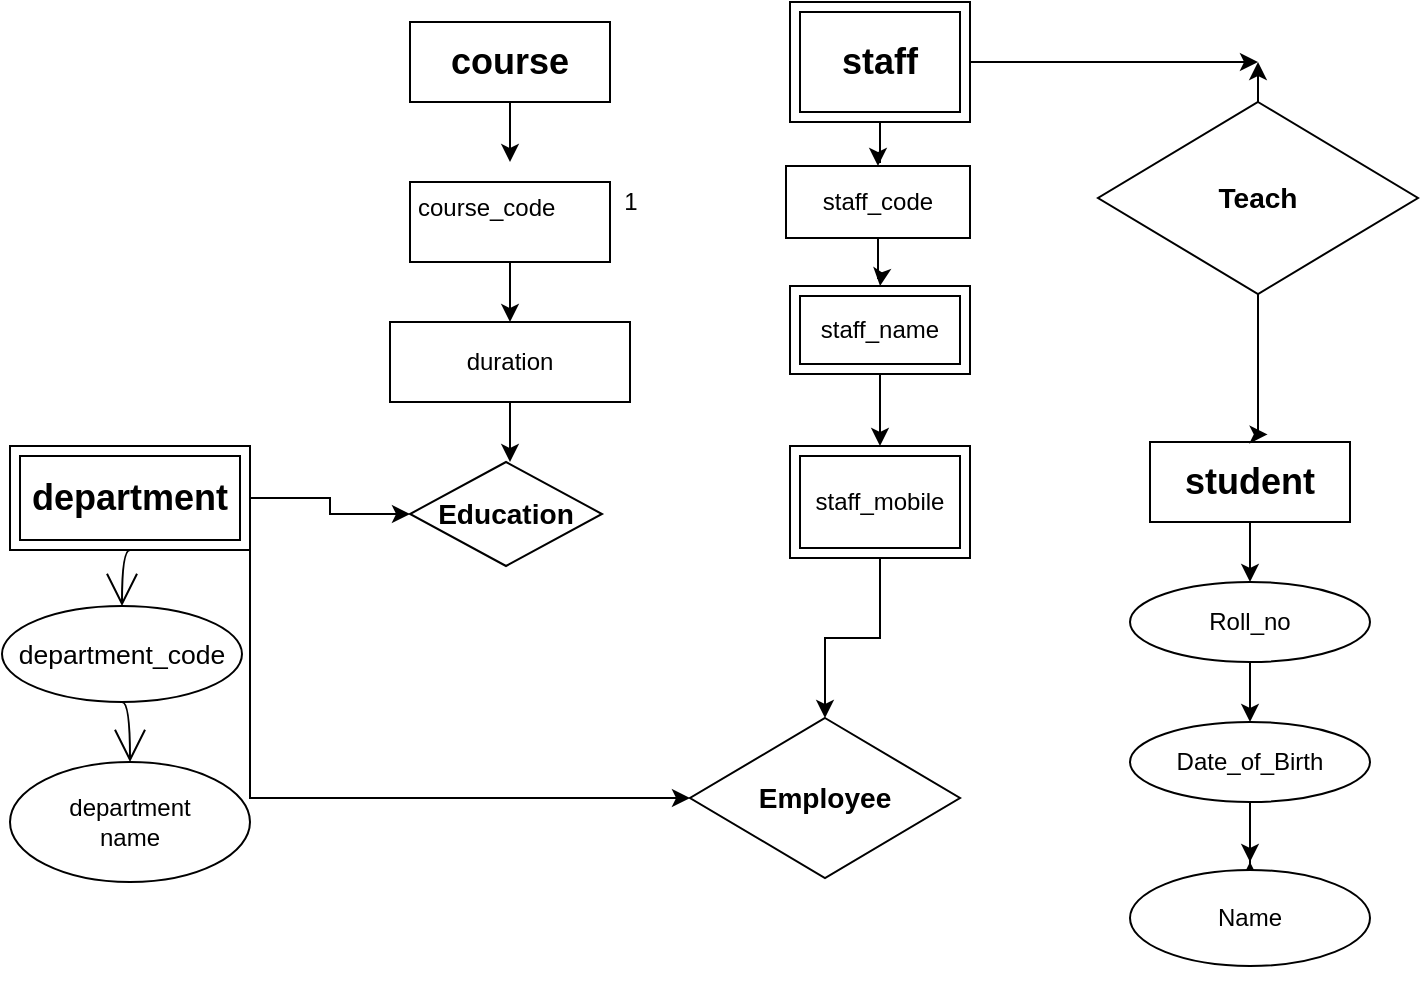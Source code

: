 <mxfile version="20.2.6" type="device"><diagram id="qW9dRYeVJ79mAbhliEGL" name="Page-1"><mxGraphModel dx="992" dy="571" grid="1" gridSize="4" guides="1" tooltips="1" connect="1" arrows="1" fold="1" page="1" pageScale="1" pageWidth="850" pageHeight="1100" math="0" shadow="0"><root><mxCell id="0"/><mxCell id="1" parent="0"/><mxCell id="5f7ESNL--GSkrrnwAaDi-100" style="edgeStyle=orthogonalEdgeStyle;curved=1;rounded=0;orthogonalLoop=1;jettySize=auto;html=1;exitX=0.5;exitY=1;exitDx=0;exitDy=0;entryX=0.5;entryY=0;entryDx=0;entryDy=0;fontSize=12;endArrow=open;startSize=14;endSize=14;" parent="1" source="5f7ESNL--GSkrrnwAaDi-21" target="5f7ESNL--GSkrrnwAaDi-95" edge="1"><mxGeometry relative="1" as="geometry"/></mxCell><mxCell id="m7DS7z7mCWfwCo5baS91-30" style="edgeStyle=orthogonalEdgeStyle;rounded=0;orthogonalLoop=1;jettySize=auto;html=1;exitX=1;exitY=1;exitDx=0;exitDy=0;entryX=0;entryY=0.5;entryDx=0;entryDy=0;" edge="1" parent="1" source="5f7ESNL--GSkrrnwAaDi-21" target="m7DS7z7mCWfwCo5baS91-33"><mxGeometry relative="1" as="geometry"><mxPoint x="376" y="400" as="targetPoint"/></mxGeometry></mxCell><mxCell id="m7DS7z7mCWfwCo5baS91-35" style="edgeStyle=orthogonalEdgeStyle;rounded=0;orthogonalLoop=1;jettySize=auto;html=1;entryX=0;entryY=0.5;entryDx=0;entryDy=0;" edge="1" parent="1" source="5f7ESNL--GSkrrnwAaDi-21" target="m7DS7z7mCWfwCo5baS91-23"><mxGeometry relative="1" as="geometry"/></mxCell><mxCell id="5f7ESNL--GSkrrnwAaDi-21" value="&lt;h2&gt;department&lt;/h2&gt;" style="shape=ext;margin=3;double=1;whiteSpace=wrap;html=1;align=center;rounded=0;" parent="1" vertex="1"><mxGeometry x="40" y="252" width="120" height="52" as="geometry"/></mxCell><mxCell id="5f7ESNL--GSkrrnwAaDi-26" value="department&lt;br&gt;name" style="ellipse;whiteSpace=wrap;html=1;align=center;rounded=0;" parent="1" vertex="1"><mxGeometry x="40" y="410" width="120" height="60" as="geometry"/></mxCell><mxCell id="5f7ESNL--GSkrrnwAaDi-31" value="" style="edgeStyle=orthogonalEdgeStyle;rounded=0;orthogonalLoop=1;jettySize=auto;html=1;" parent="1" source="5f7ESNL--GSkrrnwAaDi-29" edge="1"><mxGeometry relative="1" as="geometry"><mxPoint x="290" y="110" as="targetPoint"/></mxGeometry></mxCell><mxCell id="5f7ESNL--GSkrrnwAaDi-29" value="&lt;h2&gt;course&lt;/h2&gt;" style="rounded=0;arcSize=10;whiteSpace=wrap;html=1;align=center;" parent="1" vertex="1"><mxGeometry x="240" y="40" width="100" height="40" as="geometry"/></mxCell><mxCell id="5f7ESNL--GSkrrnwAaDi-33" value="" style="edgeStyle=orthogonalEdgeStyle;rounded=0;orthogonalLoop=1;jettySize=auto;html=1;" parent="1" source="5f7ESNL--GSkrrnwAaDi-30" target="5f7ESNL--GSkrrnwAaDi-32" edge="1"><mxGeometry relative="1" as="geometry"/></mxCell><mxCell id="5f7ESNL--GSkrrnwAaDi-30" value="course_code&amp;nbsp; &amp;nbsp; &amp;nbsp; &amp;nbsp; &amp;nbsp; &amp;nbsp; &amp;nbsp;&amp;nbsp;" style="rounded=0;arcSize=10;whiteSpace=wrap;html=1;align=center;" parent="1" vertex="1"><mxGeometry x="240" y="120" width="100" height="40" as="geometry"/></mxCell><mxCell id="m7DS7z7mCWfwCo5baS91-21" style="edgeStyle=orthogonalEdgeStyle;rounded=0;orthogonalLoop=1;jettySize=auto;html=1;exitX=0.5;exitY=1;exitDx=0;exitDy=0;" edge="1" parent="1" source="5f7ESNL--GSkrrnwAaDi-32"><mxGeometry relative="1" as="geometry"><mxPoint x="290" y="260" as="targetPoint"/></mxGeometry></mxCell><mxCell id="5f7ESNL--GSkrrnwAaDi-32" value="duration" style="whiteSpace=wrap;html=1;rounded=0;arcSize=10;" parent="1" vertex="1"><mxGeometry x="230" y="190" width="120" height="40" as="geometry"/></mxCell><mxCell id="m7DS7z7mCWfwCo5baS91-5" value="" style="edgeStyle=orthogonalEdgeStyle;rounded=0;orthogonalLoop=1;jettySize=auto;html=1;" edge="1" parent="1" source="5f7ESNL--GSkrrnwAaDi-41" target="m7DS7z7mCWfwCo5baS91-4"><mxGeometry relative="1" as="geometry"/></mxCell><mxCell id="m7DS7z7mCWfwCo5baS91-12" style="edgeStyle=orthogonalEdgeStyle;rounded=0;orthogonalLoop=1;jettySize=auto;html=1;" edge="1" parent="1" source="5f7ESNL--GSkrrnwAaDi-41"><mxGeometry relative="1" as="geometry"><mxPoint x="664" y="60" as="targetPoint"/></mxGeometry></mxCell><mxCell id="5f7ESNL--GSkrrnwAaDi-41" value="&lt;h2&gt;staff&lt;/h2&gt;" style="shape=ext;margin=3;double=1;whiteSpace=wrap;html=1;align=center;rounded=0;" parent="1" vertex="1"><mxGeometry x="430" y="30" width="90" height="60" as="geometry"/></mxCell><mxCell id="5f7ESNL--GSkrrnwAaDi-45" value="" style="edgeStyle=orthogonalEdgeStyle;rounded=0;orthogonalLoop=1;jettySize=auto;html=1;" parent="1" source="5f7ESNL--GSkrrnwAaDi-42" target="5f7ESNL--GSkrrnwAaDi-44" edge="1"><mxGeometry relative="1" as="geometry"/></mxCell><mxCell id="5f7ESNL--GSkrrnwAaDi-42" value="staff_name" style="shape=ext;margin=3;double=1;whiteSpace=wrap;html=1;align=center;rounded=0;" parent="1" vertex="1"><mxGeometry x="430" y="172" width="90" height="44" as="geometry"/></mxCell><mxCell id="m7DS7z7mCWfwCo5baS91-32" style="edgeStyle=orthogonalEdgeStyle;rounded=0;orthogonalLoop=1;jettySize=auto;html=1;exitX=0.5;exitY=1;exitDx=0;exitDy=0;" edge="1" parent="1" source="5f7ESNL--GSkrrnwAaDi-44" target="m7DS7z7mCWfwCo5baS91-33"><mxGeometry relative="1" as="geometry"><mxPoint x="475" y="428" as="targetPoint"/></mxGeometry></mxCell><mxCell id="5f7ESNL--GSkrrnwAaDi-44" value="staff_mobile" style="shape=ext;margin=3;double=1;whiteSpace=wrap;html=1;align=center;rounded=0;" parent="1" vertex="1"><mxGeometry x="430" y="252" width="90" height="56" as="geometry"/></mxCell><mxCell id="5f7ESNL--GSkrrnwAaDi-62" value="" style="edgeStyle=orthogonalEdgeStyle;rounded=0;orthogonalLoop=1;jettySize=auto;html=1;" parent="1" source="5f7ESNL--GSkrrnwAaDi-56" target="5f7ESNL--GSkrrnwAaDi-61" edge="1"><mxGeometry relative="1" as="geometry"/></mxCell><mxCell id="5f7ESNL--GSkrrnwAaDi-56" value="&lt;h2&gt;student&lt;/h2&gt;" style="whiteSpace=wrap;html=1;align=center;rounded=0;" parent="1" vertex="1"><mxGeometry x="610" y="250" width="100" height="40" as="geometry"/></mxCell><mxCell id="5f7ESNL--GSkrrnwAaDi-64" value="" style="edgeStyle=orthogonalEdgeStyle;rounded=0;orthogonalLoop=1;jettySize=auto;html=1;" parent="1" source="5f7ESNL--GSkrrnwAaDi-61" target="5f7ESNL--GSkrrnwAaDi-63" edge="1"><mxGeometry relative="1" as="geometry"/></mxCell><mxCell id="5f7ESNL--GSkrrnwAaDi-61" value="Roll_no" style="ellipse;whiteSpace=wrap;html=1;rounded=0;" parent="1" vertex="1"><mxGeometry x="600" y="320" width="120" height="40" as="geometry"/></mxCell><mxCell id="5f7ESNL--GSkrrnwAaDi-66" value="" style="edgeStyle=orthogonalEdgeStyle;rounded=0;orthogonalLoop=1;jettySize=auto;html=1;" parent="1" source="5f7ESNL--GSkrrnwAaDi-63" edge="1"><mxGeometry relative="1" as="geometry"><mxPoint x="660" y="460" as="targetPoint"/></mxGeometry></mxCell><mxCell id="m7DS7z7mCWfwCo5baS91-17" value="" style="edgeStyle=orthogonalEdgeStyle;rounded=0;orthogonalLoop=1;jettySize=auto;html=1;" edge="1" parent="1" source="5f7ESNL--GSkrrnwAaDi-63"><mxGeometry relative="1" as="geometry"><mxPoint x="660" y="460" as="targetPoint"/><Array as="points"><mxPoint x="660" y="464"/><mxPoint x="660" y="464"/></Array></mxGeometry></mxCell><mxCell id="5f7ESNL--GSkrrnwAaDi-63" value="Date_of_Birth" style="ellipse;whiteSpace=wrap;html=1;rounded=0;" parent="1" vertex="1"><mxGeometry x="600" y="390" width="120" height="40" as="geometry"/></mxCell><mxCell id="5f7ESNL--GSkrrnwAaDi-82" value="1" style="text;html=1;align=center;verticalAlign=middle;resizable=0;points=[];autosize=1;strokeColor=none;fillColor=none;rounded=0;" parent="1" vertex="1"><mxGeometry x="335" y="115" width="30" height="30" as="geometry"/></mxCell><mxCell id="5f7ESNL--GSkrrnwAaDi-102" style="edgeStyle=orthogonalEdgeStyle;curved=1;rounded=0;orthogonalLoop=1;jettySize=auto;html=1;exitX=0.5;exitY=1;exitDx=0;exitDy=0;entryX=0.5;entryY=0;entryDx=0;entryDy=0;fontSize=12;endArrow=open;startSize=14;endSize=14;" parent="1" source="5f7ESNL--GSkrrnwAaDi-95" target="5f7ESNL--GSkrrnwAaDi-26" edge="1"><mxGeometry relative="1" as="geometry"/></mxCell><mxCell id="5f7ESNL--GSkrrnwAaDi-95" value="&lt;h5&gt;&lt;span style=&quot;font-weight: normal;&quot;&gt;department_code&lt;/span&gt;&lt;/h5&gt;" style="ellipse;whiteSpace=wrap;html=1;fontSize=16;" parent="1" vertex="1"><mxGeometry x="36" y="332" width="120" height="48" as="geometry"/></mxCell><mxCell id="m7DS7z7mCWfwCo5baS91-6" value="" style="edgeStyle=orthogonalEdgeStyle;rounded=0;orthogonalLoop=1;jettySize=auto;html=1;" edge="1" parent="1" source="m7DS7z7mCWfwCo5baS91-4"><mxGeometry relative="1" as="geometry"><mxPoint x="475" y="172" as="targetPoint"/></mxGeometry></mxCell><mxCell id="m7DS7z7mCWfwCo5baS91-4" value="staff_code" style="whiteSpace=wrap;html=1;rounded=0;" vertex="1" parent="1"><mxGeometry x="428" y="112" width="92" height="36" as="geometry"/></mxCell><mxCell id="m7DS7z7mCWfwCo5baS91-11" style="edgeStyle=orthogonalEdgeStyle;rounded=0;orthogonalLoop=1;jettySize=auto;html=1;exitX=0.5;exitY=0;exitDx=0;exitDy=0;" edge="1" parent="1" source="m7DS7z7mCWfwCo5baS91-8"><mxGeometry relative="1" as="geometry"><mxPoint x="664" y="60" as="targetPoint"/></mxGeometry></mxCell><mxCell id="m7DS7z7mCWfwCo5baS91-13" style="edgeStyle=orthogonalEdgeStyle;rounded=0;orthogonalLoop=1;jettySize=auto;html=1;exitX=0.5;exitY=1;exitDx=0;exitDy=0;entryX=0.588;entryY=-0.095;entryDx=0;entryDy=0;entryPerimeter=0;" edge="1" parent="1" source="m7DS7z7mCWfwCo5baS91-8" target="5f7ESNL--GSkrrnwAaDi-56"><mxGeometry relative="1" as="geometry"><Array as="points"><mxPoint x="664" y="246"/></Array></mxGeometry></mxCell><mxCell id="m7DS7z7mCWfwCo5baS91-8" value="&lt;h3&gt;Teach&lt;/h3&gt;" style="rhombus;whiteSpace=wrap;html=1;" vertex="1" parent="1"><mxGeometry x="584" y="80" width="160" height="96" as="geometry"/></mxCell><mxCell id="m7DS7z7mCWfwCo5baS91-16" value="Name" style="ellipse;whiteSpace=wrap;html=1;rounded=0;" vertex="1" parent="1"><mxGeometry x="600" y="464" width="120" height="48" as="geometry"/></mxCell><mxCell id="m7DS7z7mCWfwCo5baS91-20" style="edgeStyle=orthogonalEdgeStyle;rounded=0;orthogonalLoop=1;jettySize=auto;html=1;exitX=0.5;exitY=1;exitDx=0;exitDy=0;" edge="1" parent="1" source="m7DS7z7mCWfwCo5baS91-16" target="m7DS7z7mCWfwCo5baS91-16"><mxGeometry relative="1" as="geometry"/></mxCell><mxCell id="m7DS7z7mCWfwCo5baS91-23" value="&lt;h3&gt;Education&lt;/h3&gt;" style="rhombus;whiteSpace=wrap;html=1;" vertex="1" parent="1"><mxGeometry x="240" y="260" width="96" height="52" as="geometry"/></mxCell><mxCell id="m7DS7z7mCWfwCo5baS91-33" value="&lt;h3&gt;Employee&lt;/h3&gt;" style="rhombus;whiteSpace=wrap;html=1;" vertex="1" parent="1"><mxGeometry x="380" y="388" width="135" height="80" as="geometry"/></mxCell></root></mxGraphModel></diagram></mxfile>